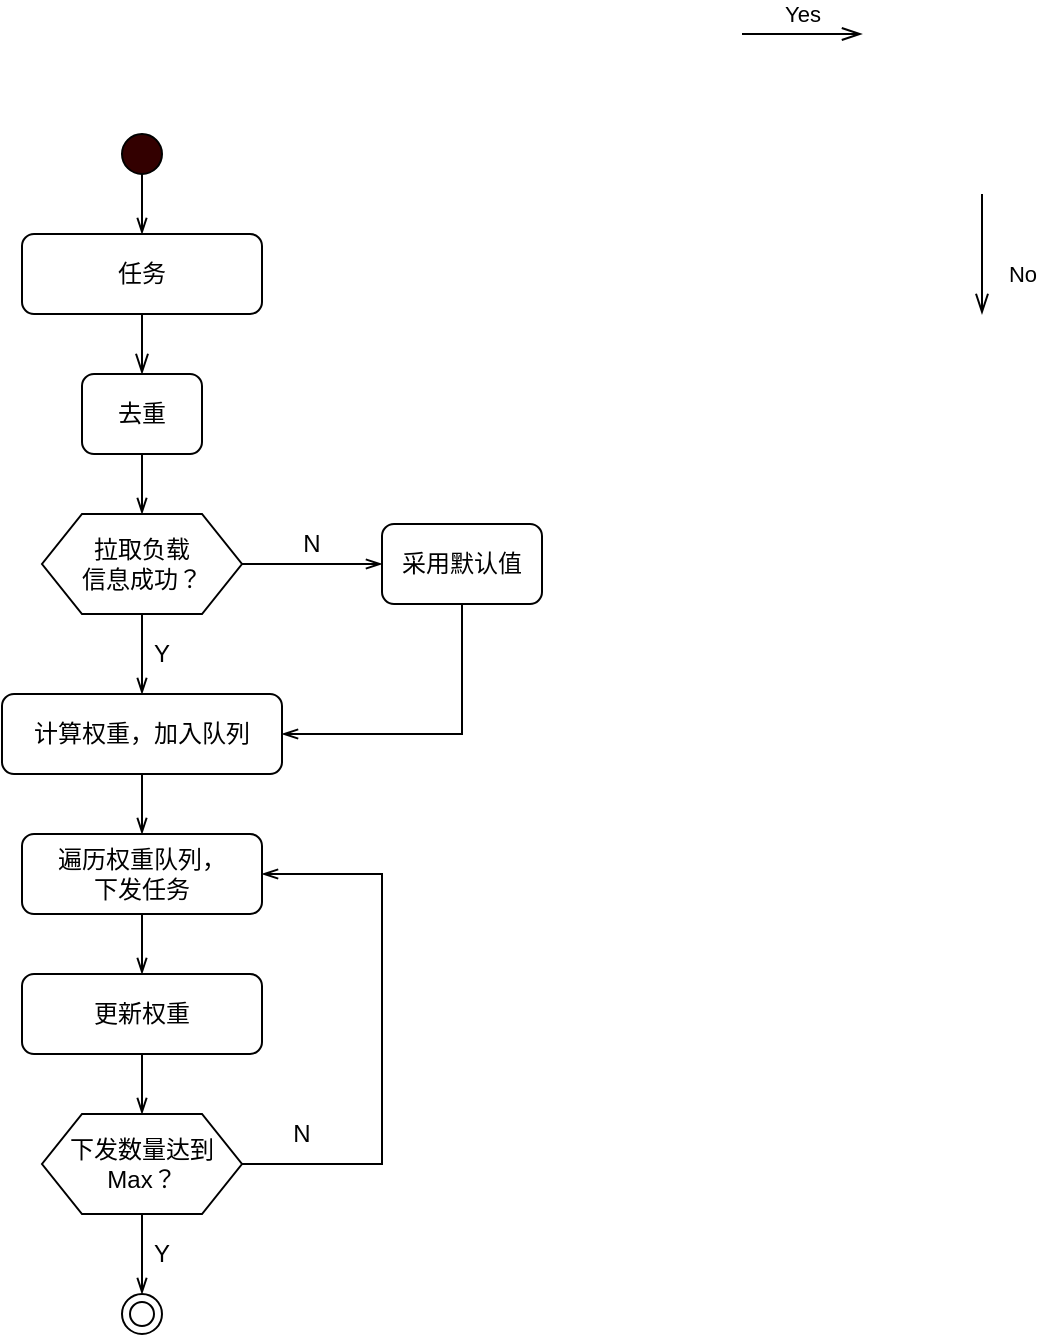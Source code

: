<mxfile version="14.4.3" type="github">
  <diagram id="C5RBs43oDa-KdzZeNtuy" name="Page-1">
    <mxGraphModel dx="1185" dy="635" grid="0" gridSize="10" guides="1" tooltips="1" connect="1" arrows="1" fold="1" page="1" pageScale="1" pageWidth="827" pageHeight="1169" math="0" shadow="0">
      <root>
        <mxCell id="WIyWlLk6GJQsqaUBKTNV-0" />
        <mxCell id="WIyWlLk6GJQsqaUBKTNV-1" parent="WIyWlLk6GJQsqaUBKTNV-0" />
        <mxCell id="WIyWlLk6GJQsqaUBKTNV-2" value="" style="rounded=0;html=1;jettySize=auto;orthogonalLoop=1;fontSize=11;endArrow=openThin;endFill=0;endSize=8;strokeWidth=1;shadow=0;labelBackgroundColor=none;edgeStyle=orthogonalEdgeStyle;entryX=0.5;entryY=0;entryDx=0;entryDy=0;" parent="WIyWlLk6GJQsqaUBKTNV-1" source="WIyWlLk6GJQsqaUBKTNV-3" target="WIyWlLk6GJQsqaUBKTNV-7" edge="1">
          <mxGeometry relative="1" as="geometry">
            <mxPoint x="280" y="390" as="targetPoint" />
          </mxGeometry>
        </mxCell>
        <mxCell id="WIyWlLk6GJQsqaUBKTNV-3" value="任务" style="rounded=1;whiteSpace=wrap;html=1;fontSize=12;glass=0;strokeWidth=1;shadow=0;" parent="WIyWlLk6GJQsqaUBKTNV-1" vertex="1">
          <mxGeometry x="220" y="310" width="120" height="40" as="geometry" />
        </mxCell>
        <mxCell id="bfeFg8-uudSldwic3-wO-5" style="edgeStyle=orthogonalEdgeStyle;rounded=0;orthogonalLoop=1;jettySize=auto;html=1;exitX=0.5;exitY=1;exitDx=0;exitDy=0;entryX=0.5;entryY=0;entryDx=0;entryDy=0;endArrow=openThin;endFill=0;" edge="1" parent="WIyWlLk6GJQsqaUBKTNV-1" source="WIyWlLk6GJQsqaUBKTNV-7">
          <mxGeometry relative="1" as="geometry">
            <mxPoint x="280" y="450" as="targetPoint" />
          </mxGeometry>
        </mxCell>
        <mxCell id="WIyWlLk6GJQsqaUBKTNV-7" value="去重" style="rounded=1;whiteSpace=wrap;html=1;fontSize=12;glass=0;strokeWidth=1;shadow=0;" parent="WIyWlLk6GJQsqaUBKTNV-1" vertex="1">
          <mxGeometry x="250" y="380" width="60" height="40" as="geometry" />
        </mxCell>
        <mxCell id="WIyWlLk6GJQsqaUBKTNV-8" value="No" style="rounded=0;html=1;jettySize=auto;orthogonalLoop=1;fontSize=11;endArrow=openThin;endFill=0;endSize=8;strokeWidth=1;shadow=0;labelBackgroundColor=none;edgeStyle=orthogonalEdgeStyle;" parent="WIyWlLk6GJQsqaUBKTNV-1" edge="1">
          <mxGeometry x="0.333" y="20" relative="1" as="geometry">
            <mxPoint as="offset" />
            <mxPoint x="700" y="290" as="sourcePoint" />
            <mxPoint x="700" y="350" as="targetPoint" />
          </mxGeometry>
        </mxCell>
        <mxCell id="WIyWlLk6GJQsqaUBKTNV-9" value="Yes" style="edgeStyle=orthogonalEdgeStyle;rounded=0;html=1;jettySize=auto;orthogonalLoop=1;fontSize=11;endArrow=openThin;endFill=0;endSize=8;strokeWidth=1;shadow=0;labelBackgroundColor=none;" parent="WIyWlLk6GJQsqaUBKTNV-1" edge="1">
          <mxGeometry y="10" relative="1" as="geometry">
            <mxPoint as="offset" />
            <mxPoint x="580" y="210" as="sourcePoint" />
            <mxPoint x="640" y="210" as="targetPoint" />
          </mxGeometry>
        </mxCell>
        <mxCell id="bfeFg8-uudSldwic3-wO-2" style="edgeStyle=orthogonalEdgeStyle;rounded=0;orthogonalLoop=1;jettySize=auto;html=1;exitX=0.5;exitY=1;exitDx=0;exitDy=0;entryX=0.5;entryY=0;entryDx=0;entryDy=0;endArrow=openThin;endFill=0;" edge="1" parent="WIyWlLk6GJQsqaUBKTNV-1" source="bfeFg8-uudSldwic3-wO-1" target="WIyWlLk6GJQsqaUBKTNV-3">
          <mxGeometry relative="1" as="geometry" />
        </mxCell>
        <mxCell id="bfeFg8-uudSldwic3-wO-1" value="" style="ellipse;whiteSpace=wrap;html=1;aspect=fixed;fillColor=#330000;" vertex="1" parent="WIyWlLk6GJQsqaUBKTNV-1">
          <mxGeometry x="270" y="260" width="20" height="20" as="geometry" />
        </mxCell>
        <mxCell id="bfeFg8-uudSldwic3-wO-13" style="edgeStyle=orthogonalEdgeStyle;rounded=0;orthogonalLoop=1;jettySize=auto;html=1;exitX=0.5;exitY=1;exitDx=0;exitDy=0;entryX=0.5;entryY=0;entryDx=0;entryDy=0;endArrow=openThin;endFill=0;" edge="1" parent="WIyWlLk6GJQsqaUBKTNV-1" source="bfeFg8-uudSldwic3-wO-6" target="bfeFg8-uudSldwic3-wO-12">
          <mxGeometry relative="1" as="geometry" />
        </mxCell>
        <mxCell id="bfeFg8-uudSldwic3-wO-37" style="edgeStyle=orthogonalEdgeStyle;rounded=0;orthogonalLoop=1;jettySize=auto;html=1;endArrow=openThin;endFill=0;" edge="1" parent="WIyWlLk6GJQsqaUBKTNV-1" source="bfeFg8-uudSldwic3-wO-6">
          <mxGeometry relative="1" as="geometry">
            <mxPoint x="400" y="475" as="targetPoint" />
          </mxGeometry>
        </mxCell>
        <mxCell id="bfeFg8-uudSldwic3-wO-6" value="&lt;span&gt;拉取负载&lt;br&gt;信息成功？&lt;/span&gt;" style="shape=hexagon;perimeter=hexagonPerimeter2;whiteSpace=wrap;html=1;fixedSize=1;" vertex="1" parent="WIyWlLk6GJQsqaUBKTNV-1">
          <mxGeometry x="230" y="450" width="100" height="50" as="geometry" />
        </mxCell>
        <mxCell id="bfeFg8-uudSldwic3-wO-18" style="edgeStyle=orthogonalEdgeStyle;rounded=0;orthogonalLoop=1;jettySize=auto;html=1;endArrow=openThin;endFill=0;" edge="1" parent="WIyWlLk6GJQsqaUBKTNV-1" source="bfeFg8-uudSldwic3-wO-12" target="bfeFg8-uudSldwic3-wO-17">
          <mxGeometry relative="1" as="geometry" />
        </mxCell>
        <mxCell id="bfeFg8-uudSldwic3-wO-12" value="计算权重，加入队列" style="rounded=1;whiteSpace=wrap;html=1;fontSize=12;glass=0;strokeWidth=1;shadow=0;" vertex="1" parent="WIyWlLk6GJQsqaUBKTNV-1">
          <mxGeometry x="210" y="540" width="140" height="40" as="geometry" />
        </mxCell>
        <mxCell id="bfeFg8-uudSldwic3-wO-15" value="Y" style="text;html=1;strokeColor=none;fillColor=none;align=center;verticalAlign=middle;whiteSpace=wrap;rounded=0;" vertex="1" parent="WIyWlLk6GJQsqaUBKTNV-1">
          <mxGeometry x="270" y="510" width="40" height="20" as="geometry" />
        </mxCell>
        <mxCell id="bfeFg8-uudSldwic3-wO-21" style="edgeStyle=orthogonalEdgeStyle;rounded=0;orthogonalLoop=1;jettySize=auto;html=1;entryX=0.5;entryY=0;entryDx=0;entryDy=0;endArrow=openThin;endFill=0;" edge="1" parent="WIyWlLk6GJQsqaUBKTNV-1" source="bfeFg8-uudSldwic3-wO-17" target="bfeFg8-uudSldwic3-wO-20">
          <mxGeometry relative="1" as="geometry" />
        </mxCell>
        <mxCell id="bfeFg8-uudSldwic3-wO-17" value="遍历权重队列，&lt;br&gt;下发任务" style="rounded=1;whiteSpace=wrap;html=1;fontSize=12;glass=0;strokeWidth=1;shadow=0;" vertex="1" parent="WIyWlLk6GJQsqaUBKTNV-1">
          <mxGeometry x="220" y="610" width="120" height="40" as="geometry" />
        </mxCell>
        <mxCell id="bfeFg8-uudSldwic3-wO-27" style="edgeStyle=orthogonalEdgeStyle;rounded=0;orthogonalLoop=1;jettySize=auto;html=1;exitX=0.5;exitY=1;exitDx=0;exitDy=0;entryX=0.5;entryY=0;entryDx=0;entryDy=0;endArrow=openThin;endFill=0;" edge="1" parent="WIyWlLk6GJQsqaUBKTNV-1" source="bfeFg8-uudSldwic3-wO-20" target="bfeFg8-uudSldwic3-wO-23">
          <mxGeometry relative="1" as="geometry" />
        </mxCell>
        <mxCell id="bfeFg8-uudSldwic3-wO-20" value="更新权重" style="rounded=1;whiteSpace=wrap;html=1;fontSize=12;glass=0;strokeWidth=1;shadow=0;" vertex="1" parent="WIyWlLk6GJQsqaUBKTNV-1">
          <mxGeometry x="220" y="680" width="120" height="40" as="geometry" />
        </mxCell>
        <mxCell id="bfeFg8-uudSldwic3-wO-28" style="edgeStyle=orthogonalEdgeStyle;rounded=0;orthogonalLoop=1;jettySize=auto;html=1;entryX=1;entryY=0.5;entryDx=0;entryDy=0;endArrow=openThin;endFill=0;exitX=1;exitY=0.5;exitDx=0;exitDy=0;" edge="1" parent="WIyWlLk6GJQsqaUBKTNV-1" source="bfeFg8-uudSldwic3-wO-23" target="bfeFg8-uudSldwic3-wO-17">
          <mxGeometry relative="1" as="geometry">
            <Array as="points">
              <mxPoint x="400" y="775" />
              <mxPoint x="400" y="630" />
            </Array>
          </mxGeometry>
        </mxCell>
        <mxCell id="bfeFg8-uudSldwic3-wO-31" style="edgeStyle=orthogonalEdgeStyle;rounded=0;orthogonalLoop=1;jettySize=auto;html=1;endArrow=openThin;endFill=0;" edge="1" parent="WIyWlLk6GJQsqaUBKTNV-1" source="bfeFg8-uudSldwic3-wO-23">
          <mxGeometry relative="1" as="geometry">
            <mxPoint x="280" y="840" as="targetPoint" />
          </mxGeometry>
        </mxCell>
        <mxCell id="bfeFg8-uudSldwic3-wO-23" value="下发数量达到Max？" style="shape=hexagon;perimeter=hexagonPerimeter2;whiteSpace=wrap;html=1;fixedSize=1;" vertex="1" parent="WIyWlLk6GJQsqaUBKTNV-1">
          <mxGeometry x="230" y="750" width="100" height="50" as="geometry" />
        </mxCell>
        <mxCell id="bfeFg8-uudSldwic3-wO-39" style="edgeStyle=orthogonalEdgeStyle;rounded=0;orthogonalLoop=1;jettySize=auto;html=1;entryX=1;entryY=0.5;entryDx=0;entryDy=0;endArrow=openThin;endFill=0;" edge="1" parent="WIyWlLk6GJQsqaUBKTNV-1" source="bfeFg8-uudSldwic3-wO-36" target="bfeFg8-uudSldwic3-wO-12">
          <mxGeometry relative="1" as="geometry">
            <Array as="points">
              <mxPoint x="440" y="560" />
            </Array>
          </mxGeometry>
        </mxCell>
        <mxCell id="bfeFg8-uudSldwic3-wO-36" value="采用默认值" style="rounded=1;whiteSpace=wrap;html=1;fontSize=12;glass=0;strokeWidth=1;shadow=0;" vertex="1" parent="WIyWlLk6GJQsqaUBKTNV-1">
          <mxGeometry x="400" y="455" width="80" height="40" as="geometry" />
        </mxCell>
        <mxCell id="bfeFg8-uudSldwic3-wO-40" value="N" style="text;html=1;strokeColor=none;fillColor=none;align=center;verticalAlign=middle;whiteSpace=wrap;rounded=0;" vertex="1" parent="WIyWlLk6GJQsqaUBKTNV-1">
          <mxGeometry x="340" y="750" width="40" height="20" as="geometry" />
        </mxCell>
        <mxCell id="bfeFg8-uudSldwic3-wO-41" value="Y" style="text;html=1;strokeColor=none;fillColor=none;align=center;verticalAlign=middle;whiteSpace=wrap;rounded=0;" vertex="1" parent="WIyWlLk6GJQsqaUBKTNV-1">
          <mxGeometry x="270" y="810" width="40" height="20" as="geometry" />
        </mxCell>
        <mxCell id="bfeFg8-uudSldwic3-wO-43" value="" style="ellipse;shape=doubleEllipse;whiteSpace=wrap;html=1;aspect=fixed;fillColor=#FFFFFF;" vertex="1" parent="WIyWlLk6GJQsqaUBKTNV-1">
          <mxGeometry x="270" y="840" width="20" height="20" as="geometry" />
        </mxCell>
        <mxCell id="bfeFg8-uudSldwic3-wO-44" value="N" style="text;html=1;strokeColor=none;fillColor=none;align=center;verticalAlign=middle;whiteSpace=wrap;rounded=0;" vertex="1" parent="WIyWlLk6GJQsqaUBKTNV-1">
          <mxGeometry x="345" y="455" width="40" height="20" as="geometry" />
        </mxCell>
      </root>
    </mxGraphModel>
  </diagram>
</mxfile>
